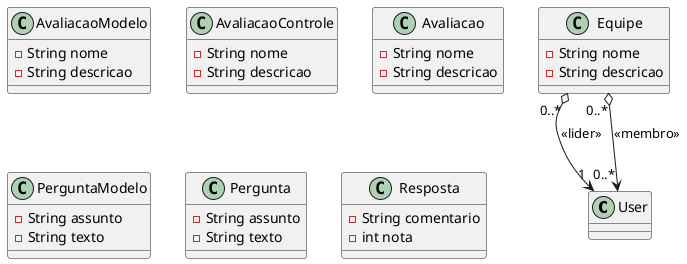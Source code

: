 @startuml
class User {
}

class Equipe {
    - String nome
    - String descricao
}

Equipe "0..*" o--> "1" User : <<lider>>
Equipe "0..*" o--> "0..*" User : <<membro>>

class AvaliacaoModelo{
    - String nome
    - String descricao
}

class AvaliacaoControle{
    - String nome
    - String descricao
}

class Avaliacao{
    - String nome
    - String descricao
}

class PerguntaModelo{
    - String assunto
    - String texto
}

class Pergunta {
    - String assunto
    - String texto
}

class Resposta{
    - String comentario
    - int nota
}






@enduml
